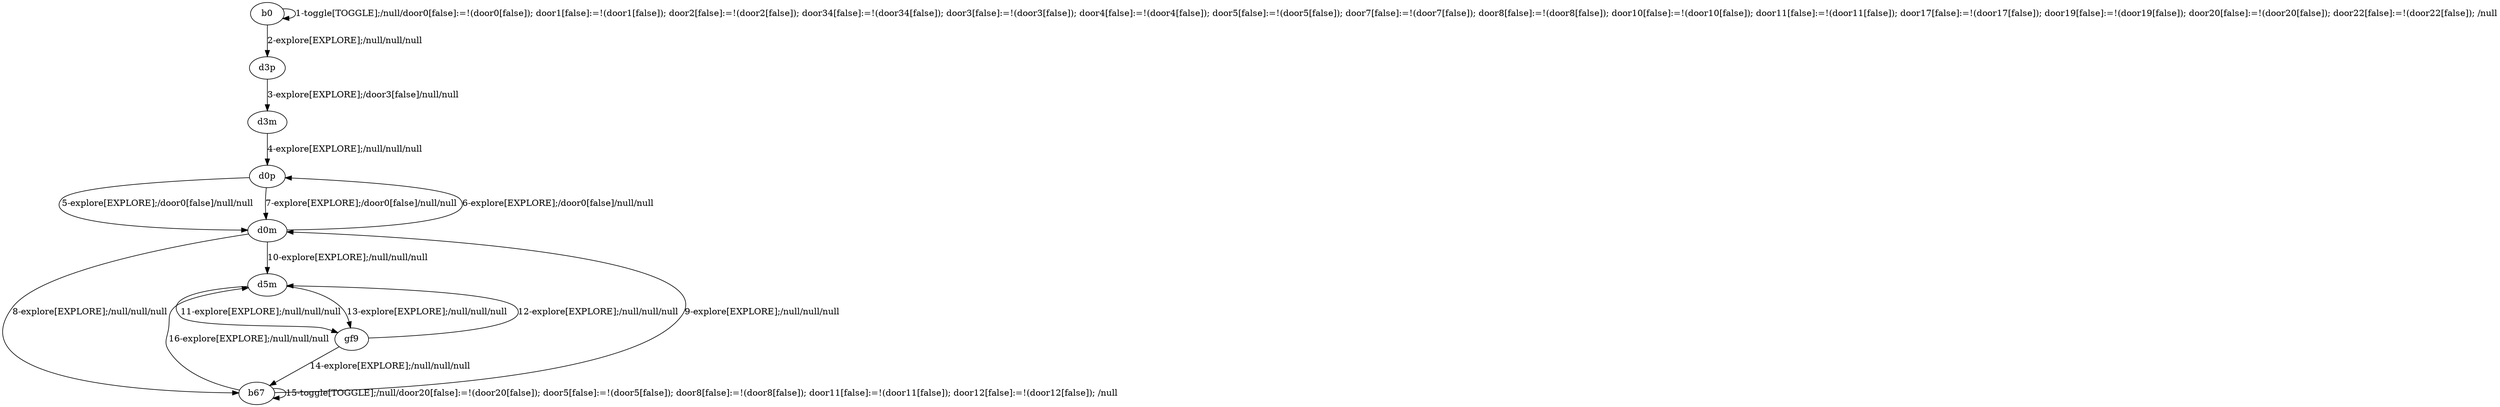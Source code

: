 # Total number of goals covered by this test: 1
# gf9 --> d5m

digraph g {
"b0" -> "b0" [label = "1-toggle[TOGGLE];/null/door0[false]:=!(door0[false]); door1[false]:=!(door1[false]); door2[false]:=!(door2[false]); door34[false]:=!(door34[false]); door3[false]:=!(door3[false]); door4[false]:=!(door4[false]); door5[false]:=!(door5[false]); door7[false]:=!(door7[false]); door8[false]:=!(door8[false]); door10[false]:=!(door10[false]); door11[false]:=!(door11[false]); door17[false]:=!(door17[false]); door19[false]:=!(door19[false]); door20[false]:=!(door20[false]); door22[false]:=!(door22[false]); /null"];
"b0" -> "d3p" [label = "2-explore[EXPLORE];/null/null/null"];
"d3p" -> "d3m" [label = "3-explore[EXPLORE];/door3[false]/null/null"];
"d3m" -> "d0p" [label = "4-explore[EXPLORE];/null/null/null"];
"d0p" -> "d0m" [label = "5-explore[EXPLORE];/door0[false]/null/null"];
"d0m" -> "d0p" [label = "6-explore[EXPLORE];/door0[false]/null/null"];
"d0p" -> "d0m" [label = "7-explore[EXPLORE];/door0[false]/null/null"];
"d0m" -> "b67" [label = "8-explore[EXPLORE];/null/null/null"];
"b67" -> "d0m" [label = "9-explore[EXPLORE];/null/null/null"];
"d0m" -> "d5m" [label = "10-explore[EXPLORE];/null/null/null"];
"d5m" -> "gf9" [label = "11-explore[EXPLORE];/null/null/null"];
"gf9" -> "d5m" [label = "12-explore[EXPLORE];/null/null/null"];
"d5m" -> "gf9" [label = "13-explore[EXPLORE];/null/null/null"];
"gf9" -> "b67" [label = "14-explore[EXPLORE];/null/null/null"];
"b67" -> "b67" [label = "15-toggle[TOGGLE];/null/door20[false]:=!(door20[false]); door5[false]:=!(door5[false]); door8[false]:=!(door8[false]); door11[false]:=!(door11[false]); door12[false]:=!(door12[false]); /null"];
"b67" -> "d5m" [label = "16-explore[EXPLORE];/null/null/null"];
}